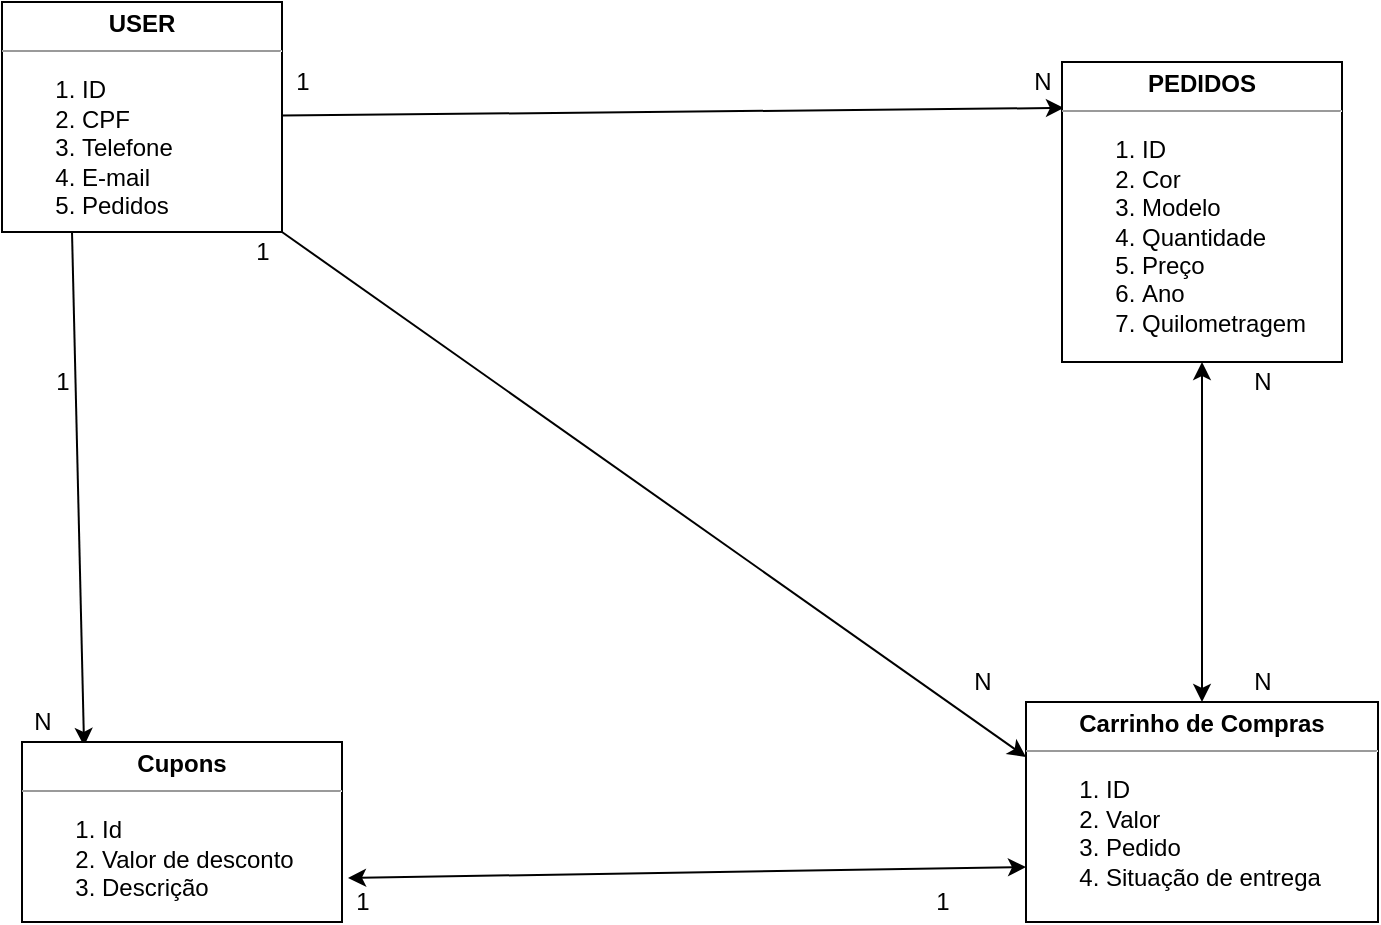 <mxfile version="16.4.0" type="device"><diagram id="19yTjTrcQvbshplV1XXn" name="Page-1"><mxGraphModel dx="1381" dy="764" grid="1" gridSize="10" guides="1" tooltips="1" connect="1" arrows="1" fold="1" page="1" pageScale="1" pageWidth="827" pageHeight="1169" math="0" shadow="0"><root><mxCell id="0"/><mxCell id="1" parent="0"/><mxCell id="3HGPU13fmHMDxu5Ixu-S-7" value="" style="endArrow=classic;html=1;rounded=0;entryX=0.007;entryY=0.153;entryDx=0;entryDy=0;entryPerimeter=0;" parent="1" source="CfbYiIqUhehjrw0NwWEt-15" target="CfbYiIqUhehjrw0NwWEt-16" edge="1"><mxGeometry width="50" height="50" relative="1" as="geometry"><mxPoint x="370" y="390" as="sourcePoint"/><mxPoint x="330" y="330" as="targetPoint"/><Array as="points"/></mxGeometry></mxCell><mxCell id="3HGPU13fmHMDxu5Ixu-S-8" value="1" style="text;html=1;align=center;verticalAlign=middle;resizable=0;points=[];autosize=1;strokeColor=none;fillColor=none;" parent="1" vertex="1"><mxGeometry x="180" y="130" width="20" height="20" as="geometry"/></mxCell><mxCell id="3HGPU13fmHMDxu5Ixu-S-9" value="N" style="text;html=1;align=center;verticalAlign=middle;resizable=0;points=[];autosize=1;strokeColor=none;fillColor=none;" parent="1" vertex="1"><mxGeometry x="550" y="130" width="20" height="20" as="geometry"/></mxCell><mxCell id="3HGPU13fmHMDxu5Ixu-S-12" value="N" style="text;html=1;align=center;verticalAlign=middle;resizable=0;points=[];autosize=1;strokeColor=none;fillColor=none;" parent="1" vertex="1"><mxGeometry x="660" y="280" width="20" height="20" as="geometry"/></mxCell><mxCell id="3HGPU13fmHMDxu5Ixu-S-13" value="N" style="text;html=1;align=center;verticalAlign=middle;resizable=0;points=[];autosize=1;strokeColor=none;fillColor=none;" parent="1" vertex="1"><mxGeometry x="660" y="430" width="20" height="20" as="geometry"/></mxCell><mxCell id="3HGPU13fmHMDxu5Ixu-S-14" value="" style="endArrow=classic;html=1;rounded=0;exitX=1;exitY=1;exitDx=0;exitDy=0;entryX=0;entryY=0.25;entryDx=0;entryDy=0;" parent="1" source="CfbYiIqUhehjrw0NwWEt-15" target="CfbYiIqUhehjrw0NwWEt-18" edge="1"><mxGeometry width="50" height="50" relative="1" as="geometry"><mxPoint x="410" y="370" as="sourcePoint"/><mxPoint x="460" y="320" as="targetPoint"/></mxGeometry></mxCell><mxCell id="3HGPU13fmHMDxu5Ixu-S-15" value="1" style="text;html=1;align=center;verticalAlign=middle;resizable=0;points=[];autosize=1;strokeColor=none;fillColor=none;" parent="1" vertex="1"><mxGeometry x="160" y="215" width="20" height="20" as="geometry"/></mxCell><mxCell id="3HGPU13fmHMDxu5Ixu-S-16" value="N" style="text;html=1;align=center;verticalAlign=middle;resizable=0;points=[];autosize=1;strokeColor=none;fillColor=none;" parent="1" vertex="1"><mxGeometry x="520" y="430" width="20" height="20" as="geometry"/></mxCell><mxCell id="3HGPU13fmHMDxu5Ixu-S-18" value="" style="endArrow=classic;startArrow=classic;html=1;rounded=0;exitX=0.15;exitY=-0.1;exitDx=0;exitDy=0;entryX=0;entryY=0.75;entryDx=0;entryDy=0;exitPerimeter=0;" parent="1" source="3HGPU13fmHMDxu5Ixu-S-19" target="CfbYiIqUhehjrw0NwWEt-18" edge="1"><mxGeometry width="50" height="50" relative="1" as="geometry"><mxPoint x="410" y="440" as="sourcePoint"/><mxPoint x="460" y="390" as="targetPoint"/></mxGeometry></mxCell><mxCell id="3HGPU13fmHMDxu5Ixu-S-19" value="1" style="text;html=1;align=center;verticalAlign=middle;resizable=0;points=[];autosize=1;strokeColor=none;fillColor=none;" parent="1" vertex="1"><mxGeometry x="210" y="540" width="20" height="20" as="geometry"/></mxCell><mxCell id="3HGPU13fmHMDxu5Ixu-S-20" value="1" style="text;html=1;align=center;verticalAlign=middle;resizable=0;points=[];autosize=1;strokeColor=none;fillColor=none;" parent="1" vertex="1"><mxGeometry x="500" y="540" width="20" height="20" as="geometry"/></mxCell><mxCell id="3HGPU13fmHMDxu5Ixu-S-25" value="" style="endArrow=classic;html=1;rounded=0;exitX=0.25;exitY=1;exitDx=0;exitDy=0;entryX=0.194;entryY=0.022;entryDx=0;entryDy=0;entryPerimeter=0;" parent="1" source="CfbYiIqUhehjrw0NwWEt-15" target="CfbYiIqUhehjrw0NwWEt-17" edge="1"><mxGeometry width="50" height="50" relative="1" as="geometry"><mxPoint x="410" y="440" as="sourcePoint"/><mxPoint x="460" y="390" as="targetPoint"/></mxGeometry></mxCell><mxCell id="3HGPU13fmHMDxu5Ixu-S-26" value="1" style="text;html=1;align=center;verticalAlign=middle;resizable=0;points=[];autosize=1;strokeColor=none;fillColor=none;" parent="1" vertex="1"><mxGeometry x="60" y="280" width="20" height="20" as="geometry"/></mxCell><mxCell id="3HGPU13fmHMDxu5Ixu-S-27" value="N" style="text;html=1;align=center;verticalAlign=middle;resizable=0;points=[];autosize=1;strokeColor=none;fillColor=none;" parent="1" vertex="1"><mxGeometry x="50" y="450" width="20" height="20" as="geometry"/></mxCell><mxCell id="CfbYiIqUhehjrw0NwWEt-15" value="&lt;p style=&quot;margin: 0px ; margin-top: 4px ; text-align: center&quot;&gt;&lt;b&gt;USER&lt;/b&gt;&lt;/p&gt;&lt;hr size=&quot;1&quot;&gt;&lt;div style=&quot;height: 2px&quot;&gt;&lt;ol&gt;&lt;li&gt;ID&lt;/li&gt;&lt;li&gt;CPF&lt;/li&gt;&lt;li&gt;Telefone&lt;/li&gt;&lt;li&gt;E-mail&lt;/li&gt;&lt;li&gt;Pedidos&lt;/li&gt;&lt;/ol&gt;&lt;/div&gt;" style="verticalAlign=top;align=left;overflow=fill;fontSize=12;fontFamily=Helvetica;html=1;" vertex="1" parent="1"><mxGeometry x="40" y="100" width="140" height="115" as="geometry"/></mxCell><mxCell id="CfbYiIqUhehjrw0NwWEt-16" value="&lt;p style=&quot;margin: 0px ; margin-top: 4px ; text-align: center&quot;&gt;&lt;b&gt;PEDIDOS&lt;/b&gt;&lt;/p&gt;&lt;hr size=&quot;1&quot;&gt;&lt;div style=&quot;height: 2px&quot;&gt;&lt;ol&gt;&lt;li&gt;ID&lt;/li&gt;&lt;li&gt;Cor&lt;/li&gt;&lt;li&gt;Modelo&lt;/li&gt;&lt;li&gt;Quantidade&lt;/li&gt;&lt;li&gt;Preço&lt;/li&gt;&lt;li&gt;Ano&lt;/li&gt;&lt;li&gt;Quilometragem&lt;/li&gt;&lt;/ol&gt;&lt;/div&gt;" style="verticalAlign=top;align=left;overflow=fill;fontSize=12;fontFamily=Helvetica;html=1;" vertex="1" parent="1"><mxGeometry x="570" y="130" width="140" height="150" as="geometry"/></mxCell><mxCell id="CfbYiIqUhehjrw0NwWEt-17" value="&lt;p style=&quot;margin: 0px ; margin-top: 4px ; text-align: center&quot;&gt;&lt;b&gt;Cupons&lt;/b&gt;&lt;/p&gt;&lt;hr size=&quot;1&quot;&gt;&lt;div style=&quot;height: 2px&quot;&gt;&lt;ol&gt;&lt;li&gt;Id&lt;/li&gt;&lt;li&gt;Valor de desconto&lt;/li&gt;&lt;li&gt;Descrição&lt;/li&gt;&lt;/ol&gt;&lt;/div&gt;" style="verticalAlign=top;align=left;overflow=fill;fontSize=12;fontFamily=Helvetica;html=1;" vertex="1" parent="1"><mxGeometry x="50" y="470" width="160" height="90" as="geometry"/></mxCell><mxCell id="CfbYiIqUhehjrw0NwWEt-18" value="&lt;p style=&quot;text-align: center ; margin: 4px 0px 0px&quot;&gt;&lt;b&gt;Carrinho de Compras&lt;/b&gt;&lt;/p&gt;&lt;hr size=&quot;1&quot;&gt;&lt;div style=&quot;height: 2px&quot;&gt;&lt;ol&gt;&lt;li&gt;ID&lt;/li&gt;&lt;li&gt;Valor&amp;nbsp;&lt;/li&gt;&lt;li&gt;Pedido&lt;/li&gt;&lt;li&gt;Situação de entrega&lt;/li&gt;&lt;/ol&gt;&lt;/div&gt;" style="verticalAlign=top;align=left;overflow=fill;fontSize=12;fontFamily=Helvetica;html=1;" vertex="1" parent="1"><mxGeometry x="552" y="450" width="176" height="110" as="geometry"/></mxCell><mxCell id="CfbYiIqUhehjrw0NwWEt-19" value="" style="endArrow=classic;startArrow=classic;html=1;rounded=0;entryX=0.5;entryY=1;entryDx=0;entryDy=0;" edge="1" parent="1" source="CfbYiIqUhehjrw0NwWEt-18" target="CfbYiIqUhehjrw0NwWEt-16"><mxGeometry width="50" height="50" relative="1" as="geometry"><mxPoint x="320" y="380" as="sourcePoint"/><mxPoint x="370" y="330" as="targetPoint"/></mxGeometry></mxCell></root></mxGraphModel></diagram></mxfile>